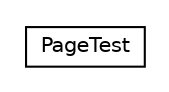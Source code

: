 #!/usr/local/bin/dot
#
# Class diagram 
# Generated by UMLGraph version R5_6_6-8-g8d7759 (http://www.umlgraph.org/)
#

digraph G {
	edge [fontname="Helvetica",fontsize=10,labelfontname="Helvetica",labelfontsize=10];
	node [fontname="Helvetica",fontsize=10,shape=plaintext];
	nodesep=0.25;
	ranksep=0.5;
	// org.dayatang.querychannel.PageTest
	c7748 [label=<<table title="org.dayatang.querychannel.PageTest" border="0" cellborder="1" cellspacing="0" cellpadding="2" port="p" href="./PageTest.html">
		<tr><td><table border="0" cellspacing="0" cellpadding="1">
<tr><td align="center" balign="center"> PageTest </td></tr>
		</table></td></tr>
		</table>>, URL="./PageTest.html", fontname="Helvetica", fontcolor="black", fontsize=10.0];
}

